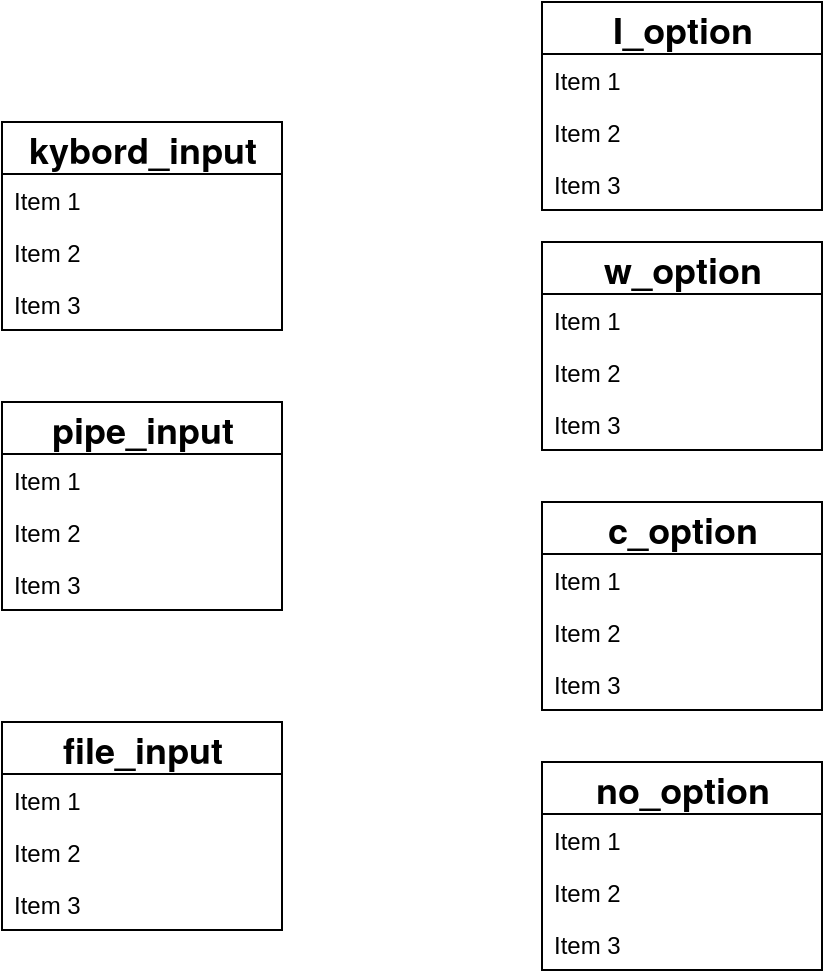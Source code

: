 <mxfile version="26.2.14">
  <diagram id="C5RBs43oDa-KdzZeNtuy" name="Page-1">
    <mxGraphModel dx="1082" dy="800" grid="1" gridSize="10" guides="1" tooltips="1" connect="1" arrows="1" fold="1" page="1" pageScale="1" pageWidth="827" pageHeight="1169" math="0" shadow="0">
      <root>
        <mxCell id="WIyWlLk6GJQsqaUBKTNV-0" />
        <mxCell id="WIyWlLk6GJQsqaUBKTNV-1" parent="WIyWlLk6GJQsqaUBKTNV-0" />
        <mxCell id="cGXXL4bpqKAadXfqG3Dh-0" value="&lt;p style=&quot;margin: 0px; font-variant-numeric: normal; font-variant-east-asian: normal; font-variant-alternates: normal; font-size-adjust: none; font-kerning: auto; font-optical-sizing: auto; font-feature-settings: normal; font-variation-settings: normal; font-variant-position: normal; font-variant-emoji: normal; font-stretch: normal; font-size: 18px; line-height: normal; font-family: &amp;quot;Helvetica Neue&amp;quot;; text-align: start; text-wrap-mode: wrap;&quot; class=&quot;p1&quot;&gt;&lt;b&gt;kybord_input&lt;/b&gt;&lt;/p&gt;" style="swimlane;fontStyle=0;childLayout=stackLayout;horizontal=1;startSize=26;fillColor=none;horizontalStack=0;resizeParent=1;resizeParentMax=0;resizeLast=0;collapsible=1;marginBottom=0;html=1;" vertex="1" parent="WIyWlLk6GJQsqaUBKTNV-1">
          <mxGeometry x="50" y="130" width="140" height="104" as="geometry" />
        </mxCell>
        <mxCell id="cGXXL4bpqKAadXfqG3Dh-1" value="Item 1" style="text;strokeColor=none;fillColor=none;align=left;verticalAlign=top;spacingLeft=4;spacingRight=4;overflow=hidden;rotatable=0;points=[[0,0.5],[1,0.5]];portConstraint=eastwest;whiteSpace=wrap;html=1;" vertex="1" parent="cGXXL4bpqKAadXfqG3Dh-0">
          <mxGeometry y="26" width="140" height="26" as="geometry" />
        </mxCell>
        <mxCell id="cGXXL4bpqKAadXfqG3Dh-2" value="Item 2" style="text;strokeColor=none;fillColor=none;align=left;verticalAlign=top;spacingLeft=4;spacingRight=4;overflow=hidden;rotatable=0;points=[[0,0.5],[1,0.5]];portConstraint=eastwest;whiteSpace=wrap;html=1;" vertex="1" parent="cGXXL4bpqKAadXfqG3Dh-0">
          <mxGeometry y="52" width="140" height="26" as="geometry" />
        </mxCell>
        <mxCell id="cGXXL4bpqKAadXfqG3Dh-3" value="Item 3" style="text;strokeColor=none;fillColor=none;align=left;verticalAlign=top;spacingLeft=4;spacingRight=4;overflow=hidden;rotatable=0;points=[[0,0.5],[1,0.5]];portConstraint=eastwest;whiteSpace=wrap;html=1;" vertex="1" parent="cGXXL4bpqKAadXfqG3Dh-0">
          <mxGeometry y="78" width="140" height="26" as="geometry" />
        </mxCell>
        <mxCell id="cGXXL4bpqKAadXfqG3Dh-13" value="&lt;p style=&quot;margin: 0px; font-variant-numeric: normal; font-variant-east-asian: normal; font-variant-alternates: normal; font-size-adjust: none; font-kerning: auto; font-optical-sizing: auto; font-feature-settings: normal; font-variation-settings: normal; font-variant-position: normal; font-variant-emoji: normal; font-stretch: normal; font-size: 18px; line-height: normal; font-family: &amp;quot;Helvetica Neue&amp;quot;; text-align: start; text-wrap-mode: wrap;&quot; class=&quot;p1&quot;&gt;&lt;b&gt;pipe_input&lt;/b&gt;&lt;/p&gt;" style="swimlane;fontStyle=0;childLayout=stackLayout;horizontal=1;startSize=26;fillColor=none;horizontalStack=0;resizeParent=1;resizeParentMax=0;resizeLast=0;collapsible=1;marginBottom=0;html=1;" vertex="1" parent="WIyWlLk6GJQsqaUBKTNV-1">
          <mxGeometry x="50" y="270" width="140" height="104" as="geometry" />
        </mxCell>
        <mxCell id="cGXXL4bpqKAadXfqG3Dh-14" value="Item 1" style="text;strokeColor=none;fillColor=none;align=left;verticalAlign=top;spacingLeft=4;spacingRight=4;overflow=hidden;rotatable=0;points=[[0,0.5],[1,0.5]];portConstraint=eastwest;whiteSpace=wrap;html=1;" vertex="1" parent="cGXXL4bpqKAadXfqG3Dh-13">
          <mxGeometry y="26" width="140" height="26" as="geometry" />
        </mxCell>
        <mxCell id="cGXXL4bpqKAadXfqG3Dh-15" value="Item 2" style="text;strokeColor=none;fillColor=none;align=left;verticalAlign=top;spacingLeft=4;spacingRight=4;overflow=hidden;rotatable=0;points=[[0,0.5],[1,0.5]];portConstraint=eastwest;whiteSpace=wrap;html=1;" vertex="1" parent="cGXXL4bpqKAadXfqG3Dh-13">
          <mxGeometry y="52" width="140" height="26" as="geometry" />
        </mxCell>
        <mxCell id="cGXXL4bpqKAadXfqG3Dh-16" value="Item 3" style="text;strokeColor=none;fillColor=none;align=left;verticalAlign=top;spacingLeft=4;spacingRight=4;overflow=hidden;rotatable=0;points=[[0,0.5],[1,0.5]];portConstraint=eastwest;whiteSpace=wrap;html=1;" vertex="1" parent="cGXXL4bpqKAadXfqG3Dh-13">
          <mxGeometry y="78" width="140" height="26" as="geometry" />
        </mxCell>
        <mxCell id="cGXXL4bpqKAadXfqG3Dh-17" value="&lt;p style=&quot;margin: 0px; font-variant-numeric: normal; font-variant-east-asian: normal; font-variant-alternates: normal; font-size-adjust: none; font-kerning: auto; font-optical-sizing: auto; font-feature-settings: normal; font-variation-settings: normal; font-variant-position: normal; font-variant-emoji: normal; font-stretch: normal; font-size: 18px; line-height: normal; font-family: &amp;quot;Helvetica Neue&amp;quot;; text-align: start; text-wrap-mode: wrap;&quot; class=&quot;p1&quot;&gt;&lt;b&gt;file_input&lt;/b&gt;&lt;/p&gt;" style="swimlane;fontStyle=0;childLayout=stackLayout;horizontal=1;startSize=26;fillColor=none;horizontalStack=0;resizeParent=1;resizeParentMax=0;resizeLast=0;collapsible=1;marginBottom=0;html=1;" vertex="1" parent="WIyWlLk6GJQsqaUBKTNV-1">
          <mxGeometry x="50" y="430" width="140" height="104" as="geometry" />
        </mxCell>
        <mxCell id="cGXXL4bpqKAadXfqG3Dh-18" value="Item 1" style="text;strokeColor=none;fillColor=none;align=left;verticalAlign=top;spacingLeft=4;spacingRight=4;overflow=hidden;rotatable=0;points=[[0,0.5],[1,0.5]];portConstraint=eastwest;whiteSpace=wrap;html=1;" vertex="1" parent="cGXXL4bpqKAadXfqG3Dh-17">
          <mxGeometry y="26" width="140" height="26" as="geometry" />
        </mxCell>
        <mxCell id="cGXXL4bpqKAadXfqG3Dh-19" value="Item 2" style="text;strokeColor=none;fillColor=none;align=left;verticalAlign=top;spacingLeft=4;spacingRight=4;overflow=hidden;rotatable=0;points=[[0,0.5],[1,0.5]];portConstraint=eastwest;whiteSpace=wrap;html=1;" vertex="1" parent="cGXXL4bpqKAadXfqG3Dh-17">
          <mxGeometry y="52" width="140" height="26" as="geometry" />
        </mxCell>
        <mxCell id="cGXXL4bpqKAadXfqG3Dh-20" value="Item 3" style="text;strokeColor=none;fillColor=none;align=left;verticalAlign=top;spacingLeft=4;spacingRight=4;overflow=hidden;rotatable=0;points=[[0,0.5],[1,0.5]];portConstraint=eastwest;whiteSpace=wrap;html=1;" vertex="1" parent="cGXXL4bpqKAadXfqG3Dh-17">
          <mxGeometry y="78" width="140" height="26" as="geometry" />
        </mxCell>
        <mxCell id="cGXXL4bpqKAadXfqG3Dh-21" value="&lt;p style=&quot;margin: 0px; font-variant-numeric: normal; font-variant-east-asian: normal; font-variant-alternates: normal; font-size-adjust: none; font-kerning: auto; font-optical-sizing: auto; font-feature-settings: normal; font-variation-settings: normal; font-variant-position: normal; font-variant-emoji: normal; font-stretch: normal; font-size: 18px; line-height: normal; font-family: &amp;quot;Helvetica Neue&amp;quot;; text-align: start; text-wrap-mode: wrap;&quot; class=&quot;p1&quot;&gt;&lt;b&gt;w_&lt;/b&gt;&lt;b style=&quot;background-color: transparent; color: light-dark(rgb(0, 0, 0), rgb(255, 255, 255));&quot;&gt;option&lt;/b&gt;&lt;/p&gt;" style="swimlane;fontStyle=0;childLayout=stackLayout;horizontal=1;startSize=26;fillColor=none;horizontalStack=0;resizeParent=1;resizeParentMax=0;resizeLast=0;collapsible=1;marginBottom=0;html=1;" vertex="1" parent="WIyWlLk6GJQsqaUBKTNV-1">
          <mxGeometry x="320" y="190" width="140" height="104" as="geometry" />
        </mxCell>
        <mxCell id="cGXXL4bpqKAadXfqG3Dh-22" value="Item 1" style="text;strokeColor=none;fillColor=none;align=left;verticalAlign=top;spacingLeft=4;spacingRight=4;overflow=hidden;rotatable=0;points=[[0,0.5],[1,0.5]];portConstraint=eastwest;whiteSpace=wrap;html=1;" vertex="1" parent="cGXXL4bpqKAadXfqG3Dh-21">
          <mxGeometry y="26" width="140" height="26" as="geometry" />
        </mxCell>
        <mxCell id="cGXXL4bpqKAadXfqG3Dh-23" value="Item 2" style="text;strokeColor=none;fillColor=none;align=left;verticalAlign=top;spacingLeft=4;spacingRight=4;overflow=hidden;rotatable=0;points=[[0,0.5],[1,0.5]];portConstraint=eastwest;whiteSpace=wrap;html=1;" vertex="1" parent="cGXXL4bpqKAadXfqG3Dh-21">
          <mxGeometry y="52" width="140" height="26" as="geometry" />
        </mxCell>
        <mxCell id="cGXXL4bpqKAadXfqG3Dh-24" value="Item 3" style="text;strokeColor=none;fillColor=none;align=left;verticalAlign=top;spacingLeft=4;spacingRight=4;overflow=hidden;rotatable=0;points=[[0,0.5],[1,0.5]];portConstraint=eastwest;whiteSpace=wrap;html=1;" vertex="1" parent="cGXXL4bpqKAadXfqG3Dh-21">
          <mxGeometry y="78" width="140" height="26" as="geometry" />
        </mxCell>
        <mxCell id="cGXXL4bpqKAadXfqG3Dh-26" value="&lt;p style=&quot;margin: 0px; font-variant-numeric: normal; font-variant-east-asian: normal; font-variant-alternates: normal; font-size-adjust: none; font-kerning: auto; font-optical-sizing: auto; font-feature-settings: normal; font-variation-settings: normal; font-variant-position: normal; font-variant-emoji: normal; font-stretch: normal; font-size: 18px; line-height: normal; font-family: &amp;quot;Helvetica Neue&amp;quot;; text-align: start; text-wrap-mode: wrap;&quot; class=&quot;p1&quot;&gt;&lt;b&gt;I_&lt;/b&gt;&lt;b style=&quot;background-color: transparent; color: light-dark(rgb(0, 0, 0), rgb(255, 255, 255));&quot;&gt;option&lt;/b&gt;&lt;/p&gt;" style="swimlane;fontStyle=0;childLayout=stackLayout;horizontal=1;startSize=26;fillColor=none;horizontalStack=0;resizeParent=1;resizeParentMax=0;resizeLast=0;collapsible=1;marginBottom=0;html=1;" vertex="1" parent="WIyWlLk6GJQsqaUBKTNV-1">
          <mxGeometry x="320" y="70" width="140" height="104" as="geometry" />
        </mxCell>
        <mxCell id="cGXXL4bpqKAadXfqG3Dh-27" value="Item 1" style="text;strokeColor=none;fillColor=none;align=left;verticalAlign=top;spacingLeft=4;spacingRight=4;overflow=hidden;rotatable=0;points=[[0,0.5],[1,0.5]];portConstraint=eastwest;whiteSpace=wrap;html=1;" vertex="1" parent="cGXXL4bpqKAadXfqG3Dh-26">
          <mxGeometry y="26" width="140" height="26" as="geometry" />
        </mxCell>
        <mxCell id="cGXXL4bpqKAadXfqG3Dh-28" value="Item 2" style="text;strokeColor=none;fillColor=none;align=left;verticalAlign=top;spacingLeft=4;spacingRight=4;overflow=hidden;rotatable=0;points=[[0,0.5],[1,0.5]];portConstraint=eastwest;whiteSpace=wrap;html=1;" vertex="1" parent="cGXXL4bpqKAadXfqG3Dh-26">
          <mxGeometry y="52" width="140" height="26" as="geometry" />
        </mxCell>
        <mxCell id="cGXXL4bpqKAadXfqG3Dh-29" value="Item 3" style="text;strokeColor=none;fillColor=none;align=left;verticalAlign=top;spacingLeft=4;spacingRight=4;overflow=hidden;rotatable=0;points=[[0,0.5],[1,0.5]];portConstraint=eastwest;whiteSpace=wrap;html=1;" vertex="1" parent="cGXXL4bpqKAadXfqG3Dh-26">
          <mxGeometry y="78" width="140" height="26" as="geometry" />
        </mxCell>
        <mxCell id="cGXXL4bpqKAadXfqG3Dh-30" value="&lt;p style=&quot;margin: 0px; font-variant-numeric: normal; font-variant-east-asian: normal; font-variant-alternates: normal; font-size-adjust: none; font-kerning: auto; font-optical-sizing: auto; font-feature-settings: normal; font-variation-settings: normal; font-variant-position: normal; font-variant-emoji: normal; font-stretch: normal; font-size: 18px; line-height: normal; font-family: &amp;quot;Helvetica Neue&amp;quot;; text-align: start; text-wrap-mode: wrap;&quot; class=&quot;p1&quot;&gt;&lt;b&gt;c_&lt;/b&gt;&lt;b style=&quot;background-color: transparent; color: light-dark(rgb(0, 0, 0), rgb(255, 255, 255));&quot;&gt;option&lt;/b&gt;&lt;/p&gt;" style="swimlane;fontStyle=0;childLayout=stackLayout;horizontal=1;startSize=26;fillColor=none;horizontalStack=0;resizeParent=1;resizeParentMax=0;resizeLast=0;collapsible=1;marginBottom=0;html=1;" vertex="1" parent="WIyWlLk6GJQsqaUBKTNV-1">
          <mxGeometry x="320" y="320" width="140" height="104" as="geometry" />
        </mxCell>
        <mxCell id="cGXXL4bpqKAadXfqG3Dh-31" value="Item 1" style="text;strokeColor=none;fillColor=none;align=left;verticalAlign=top;spacingLeft=4;spacingRight=4;overflow=hidden;rotatable=0;points=[[0,0.5],[1,0.5]];portConstraint=eastwest;whiteSpace=wrap;html=1;" vertex="1" parent="cGXXL4bpqKAadXfqG3Dh-30">
          <mxGeometry y="26" width="140" height="26" as="geometry" />
        </mxCell>
        <mxCell id="cGXXL4bpqKAadXfqG3Dh-32" value="Item 2" style="text;strokeColor=none;fillColor=none;align=left;verticalAlign=top;spacingLeft=4;spacingRight=4;overflow=hidden;rotatable=0;points=[[0,0.5],[1,0.5]];portConstraint=eastwest;whiteSpace=wrap;html=1;" vertex="1" parent="cGXXL4bpqKAadXfqG3Dh-30">
          <mxGeometry y="52" width="140" height="26" as="geometry" />
        </mxCell>
        <mxCell id="cGXXL4bpqKAadXfqG3Dh-33" value="Item 3" style="text;strokeColor=none;fillColor=none;align=left;verticalAlign=top;spacingLeft=4;spacingRight=4;overflow=hidden;rotatable=0;points=[[0,0.5],[1,0.5]];portConstraint=eastwest;whiteSpace=wrap;html=1;" vertex="1" parent="cGXXL4bpqKAadXfqG3Dh-30">
          <mxGeometry y="78" width="140" height="26" as="geometry" />
        </mxCell>
        <mxCell id="cGXXL4bpqKAadXfqG3Dh-34" value="&lt;p style=&quot;margin: 0px; font-variant-numeric: normal; font-variant-east-asian: normal; font-variant-alternates: normal; font-size-adjust: none; font-kerning: auto; font-optical-sizing: auto; font-feature-settings: normal; font-variation-settings: normal; font-variant-position: normal; font-variant-emoji: normal; font-stretch: normal; font-size: 18px; line-height: normal; font-family: &amp;quot;Helvetica Neue&amp;quot;; text-align: start; text-wrap-mode: wrap;&quot; class=&quot;p1&quot;&gt;&lt;b&gt;no_&lt;/b&gt;&lt;b style=&quot;background-color: transparent; color: light-dark(rgb(0, 0, 0), rgb(255, 255, 255));&quot;&gt;option&lt;/b&gt;&lt;/p&gt;" style="swimlane;fontStyle=0;childLayout=stackLayout;horizontal=1;startSize=26;fillColor=none;horizontalStack=0;resizeParent=1;resizeParentMax=0;resizeLast=0;collapsible=1;marginBottom=0;html=1;" vertex="1" parent="WIyWlLk6GJQsqaUBKTNV-1">
          <mxGeometry x="320" y="450" width="140" height="104" as="geometry" />
        </mxCell>
        <mxCell id="cGXXL4bpqKAadXfqG3Dh-35" value="Item 1" style="text;strokeColor=none;fillColor=none;align=left;verticalAlign=top;spacingLeft=4;spacingRight=4;overflow=hidden;rotatable=0;points=[[0,0.5],[1,0.5]];portConstraint=eastwest;whiteSpace=wrap;html=1;" vertex="1" parent="cGXXL4bpqKAadXfqG3Dh-34">
          <mxGeometry y="26" width="140" height="26" as="geometry" />
        </mxCell>
        <mxCell id="cGXXL4bpqKAadXfqG3Dh-36" value="Item 2" style="text;strokeColor=none;fillColor=none;align=left;verticalAlign=top;spacingLeft=4;spacingRight=4;overflow=hidden;rotatable=0;points=[[0,0.5],[1,0.5]];portConstraint=eastwest;whiteSpace=wrap;html=1;" vertex="1" parent="cGXXL4bpqKAadXfqG3Dh-34">
          <mxGeometry y="52" width="140" height="26" as="geometry" />
        </mxCell>
        <mxCell id="cGXXL4bpqKAadXfqG3Dh-37" value="Item 3" style="text;strokeColor=none;fillColor=none;align=left;verticalAlign=top;spacingLeft=4;spacingRight=4;overflow=hidden;rotatable=0;points=[[0,0.5],[1,0.5]];portConstraint=eastwest;whiteSpace=wrap;html=1;" vertex="1" parent="cGXXL4bpqKAadXfqG3Dh-34">
          <mxGeometry y="78" width="140" height="26" as="geometry" />
        </mxCell>
      </root>
    </mxGraphModel>
  </diagram>
</mxfile>
